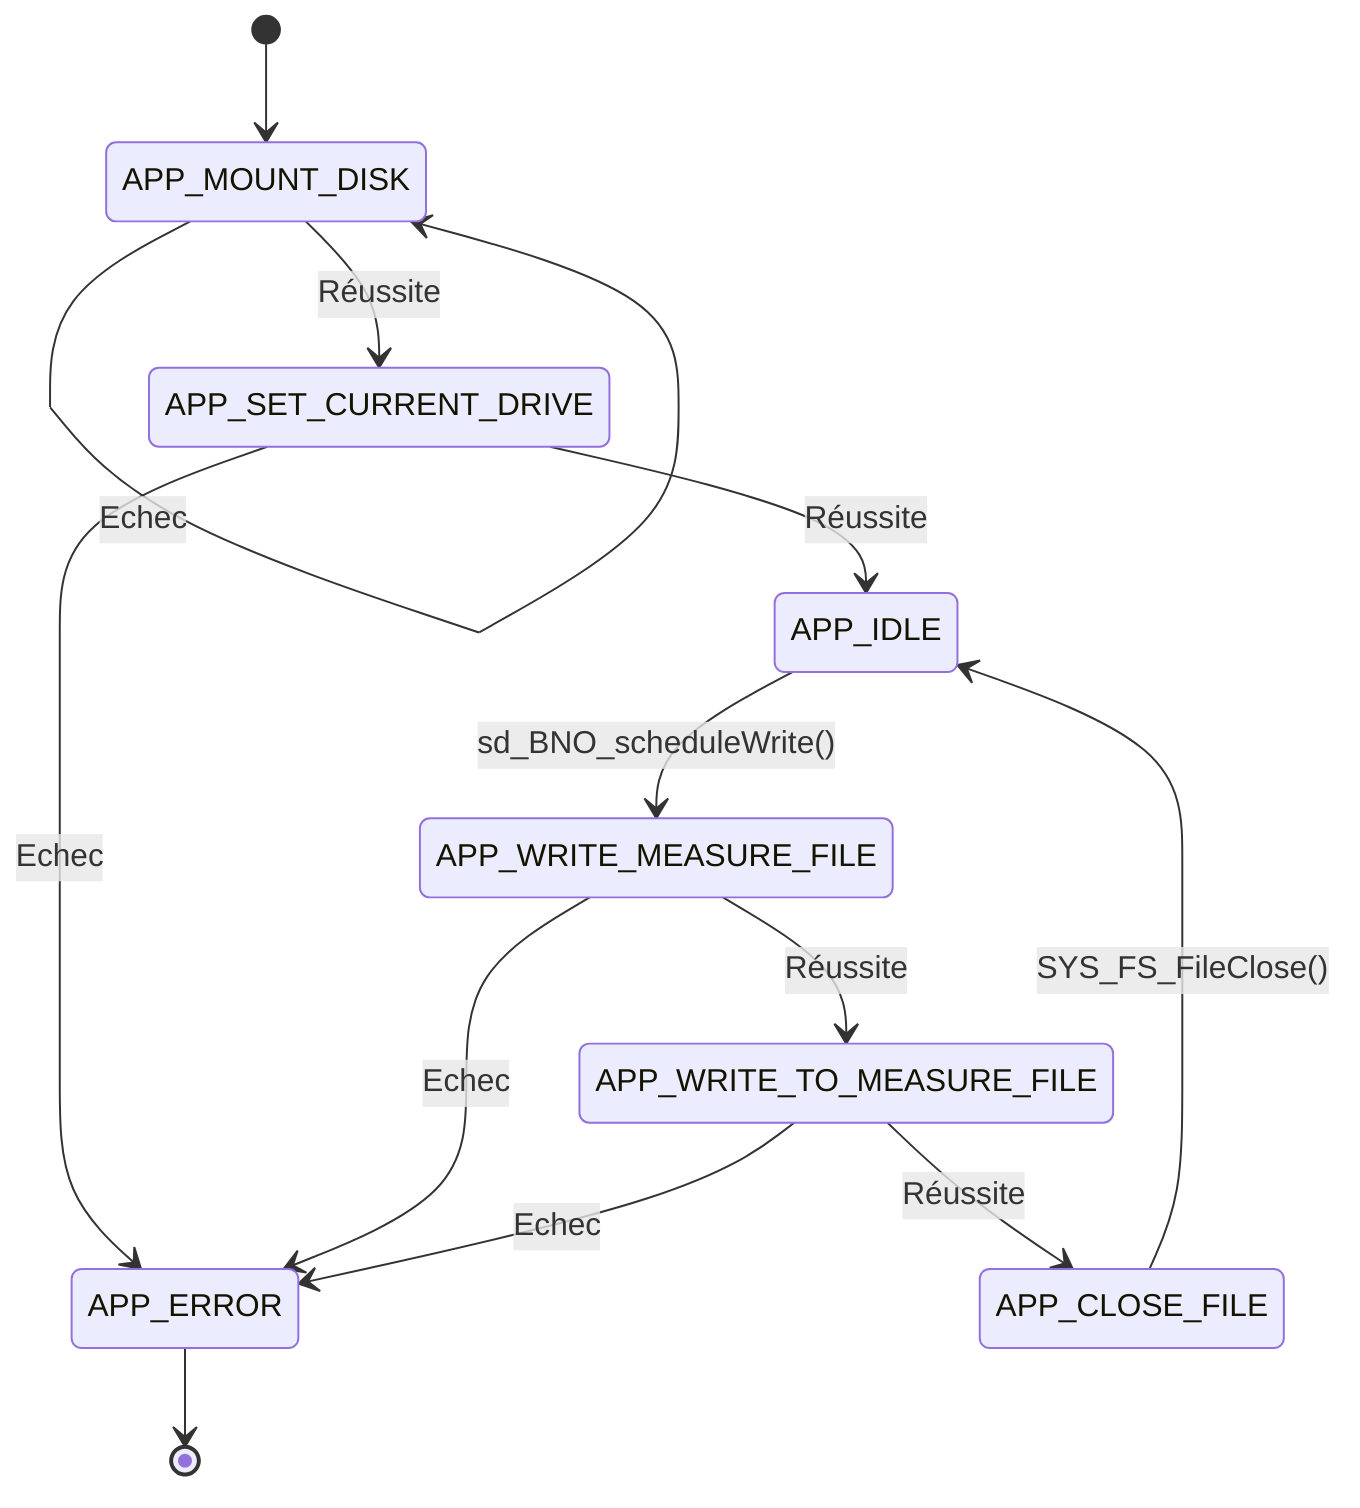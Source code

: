 stateDiagram-v2
    [*] --> APP_MOUNT_DISK

    APP_MOUNT_DISK --> APP_MOUNT_DISK : Echec
    APP_MOUNT_DISK --> APP_SET_CURRENT_DRIVE : Réussite

    APP_SET_CURRENT_DRIVE --> APP_ERROR : Echec
    APP_SET_CURRENT_DRIVE --> APP_IDLE : Réussite

    APP_IDLE --> APP_WRITE_MEASURE_FILE : sd_BNO_scheduleWrite()

    APP_WRITE_MEASURE_FILE --> APP_ERROR : Echec
    APP_WRITE_MEASURE_FILE --> APP_WRITE_TO_MEASURE_FILE : Réussite

    APP_WRITE_TO_MEASURE_FILE --> APP_ERROR : Echec
    APP_WRITE_TO_MEASURE_FILE --> APP_CLOSE_FILE : Réussite

    APP_CLOSE_FILE --> APP_IDLE : SYS_FS_FileClose()
    
    APP_ERROR --> [*]